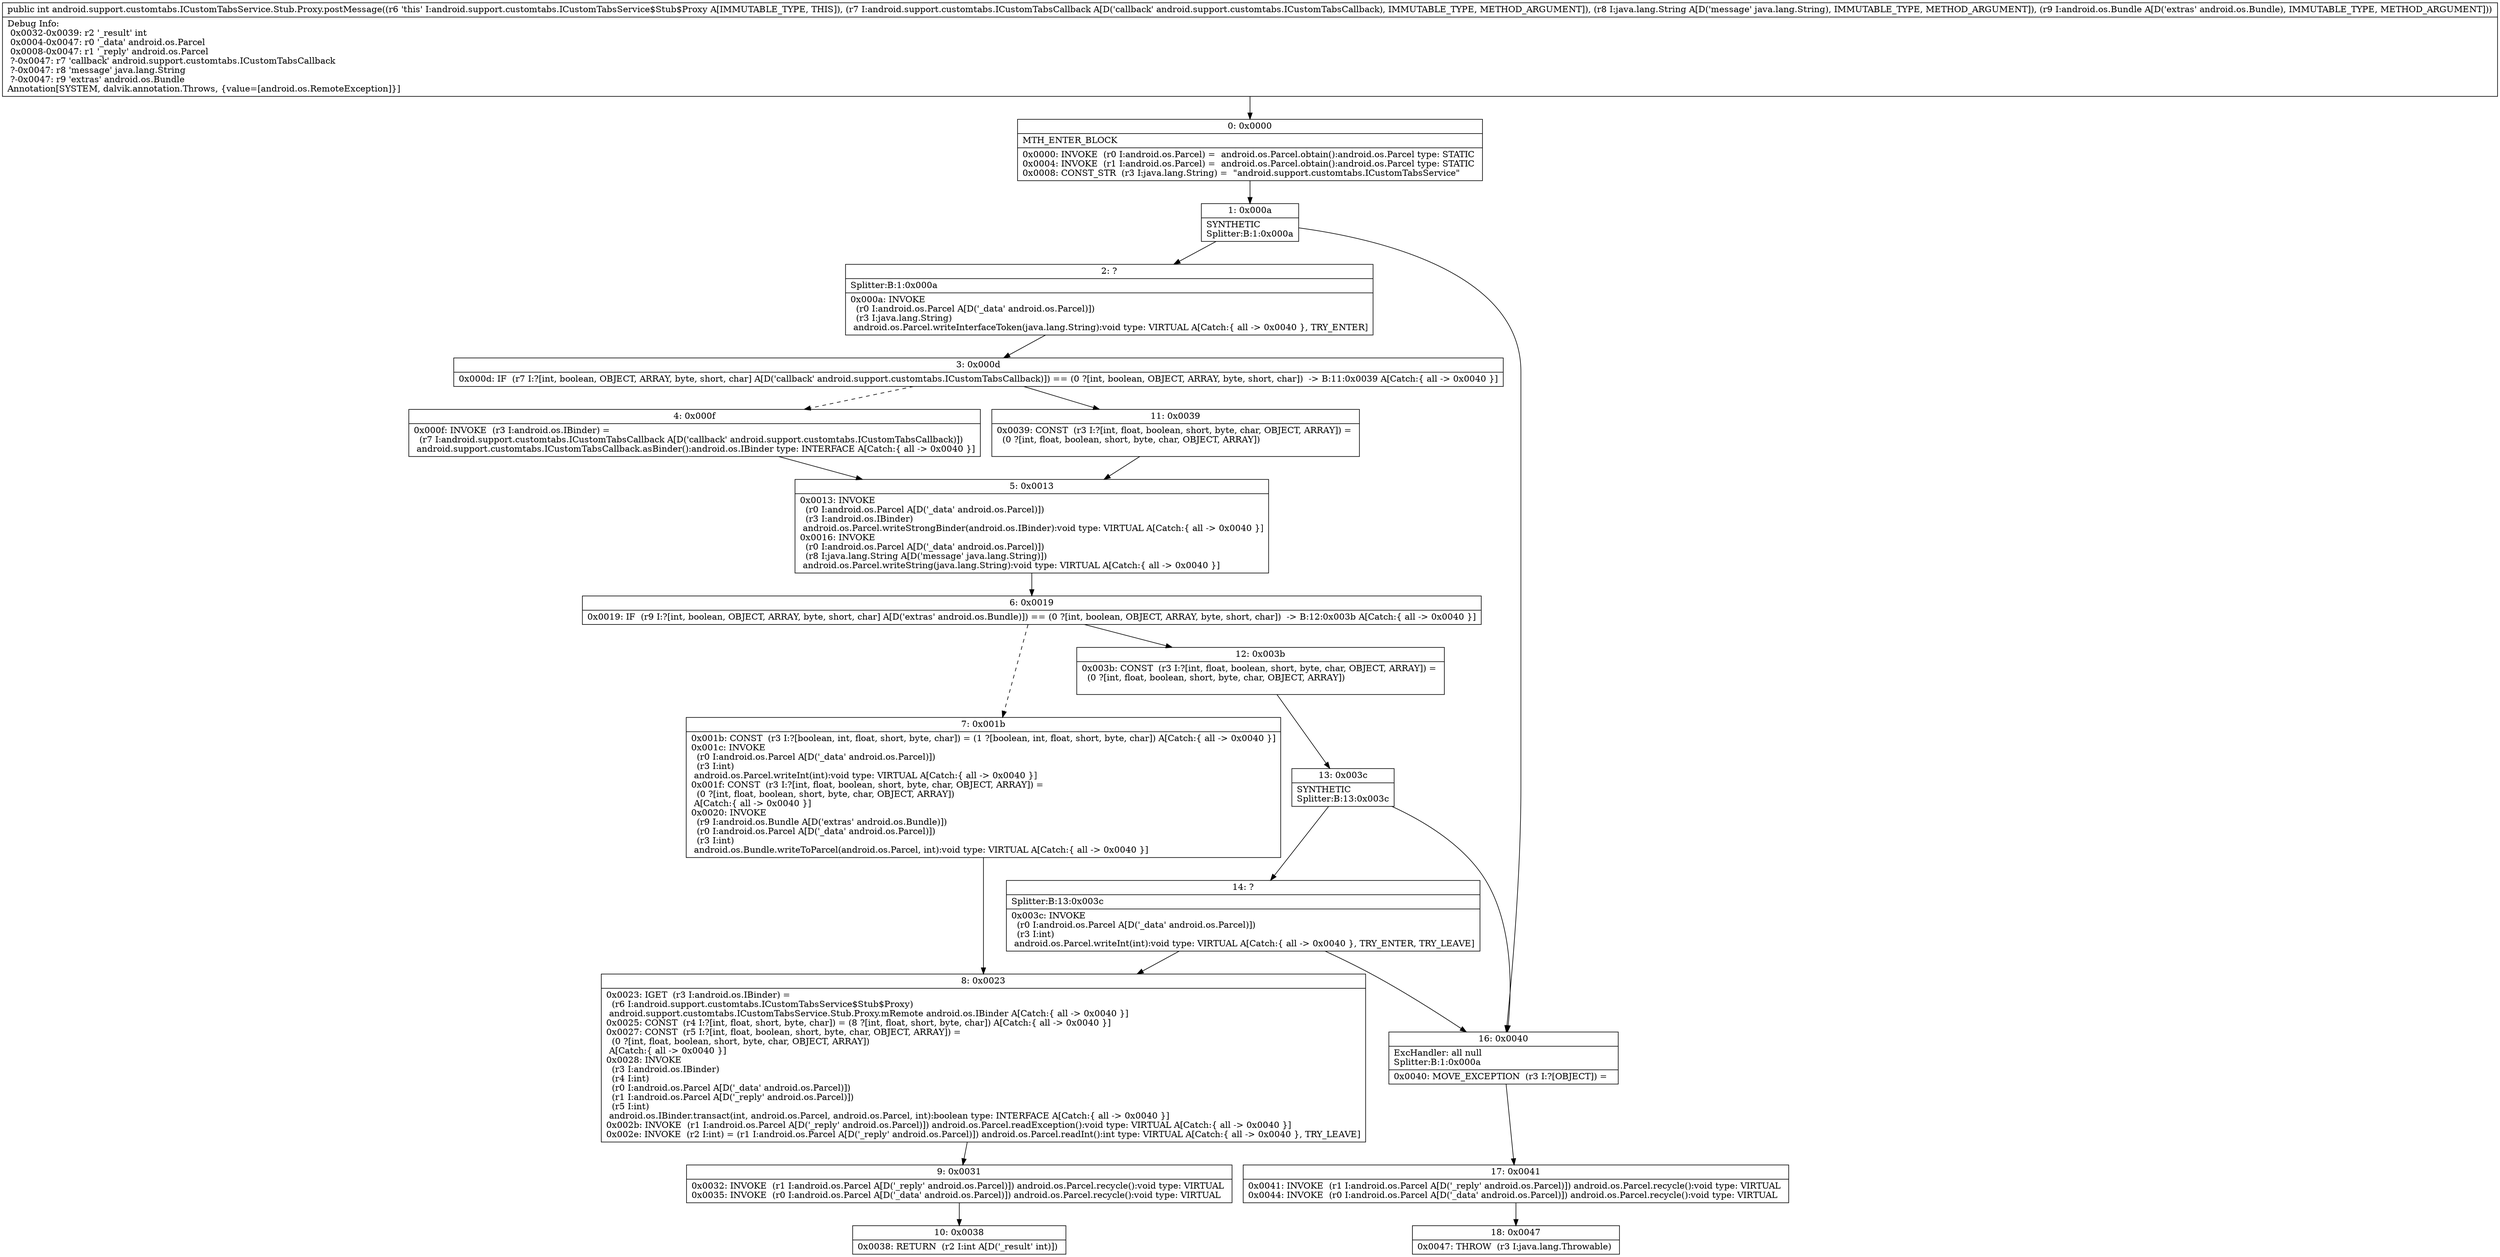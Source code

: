 digraph "CFG forandroid.support.customtabs.ICustomTabsService.Stub.Proxy.postMessage(Landroid\/support\/customtabs\/ICustomTabsCallback;Ljava\/lang\/String;Landroid\/os\/Bundle;)I" {
Node_0 [shape=record,label="{0\:\ 0x0000|MTH_ENTER_BLOCK\l|0x0000: INVOKE  (r0 I:android.os.Parcel) =  android.os.Parcel.obtain():android.os.Parcel type: STATIC \l0x0004: INVOKE  (r1 I:android.os.Parcel) =  android.os.Parcel.obtain():android.os.Parcel type: STATIC \l0x0008: CONST_STR  (r3 I:java.lang.String) =  \"android.support.customtabs.ICustomTabsService\" \l}"];
Node_1 [shape=record,label="{1\:\ 0x000a|SYNTHETIC\lSplitter:B:1:0x000a\l}"];
Node_2 [shape=record,label="{2\:\ ?|Splitter:B:1:0x000a\l|0x000a: INVOKE  \l  (r0 I:android.os.Parcel A[D('_data' android.os.Parcel)])\l  (r3 I:java.lang.String)\l android.os.Parcel.writeInterfaceToken(java.lang.String):void type: VIRTUAL A[Catch:\{ all \-\> 0x0040 \}, TRY_ENTER]\l}"];
Node_3 [shape=record,label="{3\:\ 0x000d|0x000d: IF  (r7 I:?[int, boolean, OBJECT, ARRAY, byte, short, char] A[D('callback' android.support.customtabs.ICustomTabsCallback)]) == (0 ?[int, boolean, OBJECT, ARRAY, byte, short, char])  \-\> B:11:0x0039 A[Catch:\{ all \-\> 0x0040 \}]\l}"];
Node_4 [shape=record,label="{4\:\ 0x000f|0x000f: INVOKE  (r3 I:android.os.IBinder) = \l  (r7 I:android.support.customtabs.ICustomTabsCallback A[D('callback' android.support.customtabs.ICustomTabsCallback)])\l android.support.customtabs.ICustomTabsCallback.asBinder():android.os.IBinder type: INTERFACE A[Catch:\{ all \-\> 0x0040 \}]\l}"];
Node_5 [shape=record,label="{5\:\ 0x0013|0x0013: INVOKE  \l  (r0 I:android.os.Parcel A[D('_data' android.os.Parcel)])\l  (r3 I:android.os.IBinder)\l android.os.Parcel.writeStrongBinder(android.os.IBinder):void type: VIRTUAL A[Catch:\{ all \-\> 0x0040 \}]\l0x0016: INVOKE  \l  (r0 I:android.os.Parcel A[D('_data' android.os.Parcel)])\l  (r8 I:java.lang.String A[D('message' java.lang.String)])\l android.os.Parcel.writeString(java.lang.String):void type: VIRTUAL A[Catch:\{ all \-\> 0x0040 \}]\l}"];
Node_6 [shape=record,label="{6\:\ 0x0019|0x0019: IF  (r9 I:?[int, boolean, OBJECT, ARRAY, byte, short, char] A[D('extras' android.os.Bundle)]) == (0 ?[int, boolean, OBJECT, ARRAY, byte, short, char])  \-\> B:12:0x003b A[Catch:\{ all \-\> 0x0040 \}]\l}"];
Node_7 [shape=record,label="{7\:\ 0x001b|0x001b: CONST  (r3 I:?[boolean, int, float, short, byte, char]) = (1 ?[boolean, int, float, short, byte, char]) A[Catch:\{ all \-\> 0x0040 \}]\l0x001c: INVOKE  \l  (r0 I:android.os.Parcel A[D('_data' android.os.Parcel)])\l  (r3 I:int)\l android.os.Parcel.writeInt(int):void type: VIRTUAL A[Catch:\{ all \-\> 0x0040 \}]\l0x001f: CONST  (r3 I:?[int, float, boolean, short, byte, char, OBJECT, ARRAY]) = \l  (0 ?[int, float, boolean, short, byte, char, OBJECT, ARRAY])\l A[Catch:\{ all \-\> 0x0040 \}]\l0x0020: INVOKE  \l  (r9 I:android.os.Bundle A[D('extras' android.os.Bundle)])\l  (r0 I:android.os.Parcel A[D('_data' android.os.Parcel)])\l  (r3 I:int)\l android.os.Bundle.writeToParcel(android.os.Parcel, int):void type: VIRTUAL A[Catch:\{ all \-\> 0x0040 \}]\l}"];
Node_8 [shape=record,label="{8\:\ 0x0023|0x0023: IGET  (r3 I:android.os.IBinder) = \l  (r6 I:android.support.customtabs.ICustomTabsService$Stub$Proxy)\l android.support.customtabs.ICustomTabsService.Stub.Proxy.mRemote android.os.IBinder A[Catch:\{ all \-\> 0x0040 \}]\l0x0025: CONST  (r4 I:?[int, float, short, byte, char]) = (8 ?[int, float, short, byte, char]) A[Catch:\{ all \-\> 0x0040 \}]\l0x0027: CONST  (r5 I:?[int, float, boolean, short, byte, char, OBJECT, ARRAY]) = \l  (0 ?[int, float, boolean, short, byte, char, OBJECT, ARRAY])\l A[Catch:\{ all \-\> 0x0040 \}]\l0x0028: INVOKE  \l  (r3 I:android.os.IBinder)\l  (r4 I:int)\l  (r0 I:android.os.Parcel A[D('_data' android.os.Parcel)])\l  (r1 I:android.os.Parcel A[D('_reply' android.os.Parcel)])\l  (r5 I:int)\l android.os.IBinder.transact(int, android.os.Parcel, android.os.Parcel, int):boolean type: INTERFACE A[Catch:\{ all \-\> 0x0040 \}]\l0x002b: INVOKE  (r1 I:android.os.Parcel A[D('_reply' android.os.Parcel)]) android.os.Parcel.readException():void type: VIRTUAL A[Catch:\{ all \-\> 0x0040 \}]\l0x002e: INVOKE  (r2 I:int) = (r1 I:android.os.Parcel A[D('_reply' android.os.Parcel)]) android.os.Parcel.readInt():int type: VIRTUAL A[Catch:\{ all \-\> 0x0040 \}, TRY_LEAVE]\l}"];
Node_9 [shape=record,label="{9\:\ 0x0031|0x0032: INVOKE  (r1 I:android.os.Parcel A[D('_reply' android.os.Parcel)]) android.os.Parcel.recycle():void type: VIRTUAL \l0x0035: INVOKE  (r0 I:android.os.Parcel A[D('_data' android.os.Parcel)]) android.os.Parcel.recycle():void type: VIRTUAL \l}"];
Node_10 [shape=record,label="{10\:\ 0x0038|0x0038: RETURN  (r2 I:int A[D('_result' int)]) \l}"];
Node_11 [shape=record,label="{11\:\ 0x0039|0x0039: CONST  (r3 I:?[int, float, boolean, short, byte, char, OBJECT, ARRAY]) = \l  (0 ?[int, float, boolean, short, byte, char, OBJECT, ARRAY])\l \l}"];
Node_12 [shape=record,label="{12\:\ 0x003b|0x003b: CONST  (r3 I:?[int, float, boolean, short, byte, char, OBJECT, ARRAY]) = \l  (0 ?[int, float, boolean, short, byte, char, OBJECT, ARRAY])\l \l}"];
Node_13 [shape=record,label="{13\:\ 0x003c|SYNTHETIC\lSplitter:B:13:0x003c\l}"];
Node_14 [shape=record,label="{14\:\ ?|Splitter:B:13:0x003c\l|0x003c: INVOKE  \l  (r0 I:android.os.Parcel A[D('_data' android.os.Parcel)])\l  (r3 I:int)\l android.os.Parcel.writeInt(int):void type: VIRTUAL A[Catch:\{ all \-\> 0x0040 \}, TRY_ENTER, TRY_LEAVE]\l}"];
Node_16 [shape=record,label="{16\:\ 0x0040|ExcHandler: all null\lSplitter:B:1:0x000a\l|0x0040: MOVE_EXCEPTION  (r3 I:?[OBJECT]) =  \l}"];
Node_17 [shape=record,label="{17\:\ 0x0041|0x0041: INVOKE  (r1 I:android.os.Parcel A[D('_reply' android.os.Parcel)]) android.os.Parcel.recycle():void type: VIRTUAL \l0x0044: INVOKE  (r0 I:android.os.Parcel A[D('_data' android.os.Parcel)]) android.os.Parcel.recycle():void type: VIRTUAL \l}"];
Node_18 [shape=record,label="{18\:\ 0x0047|0x0047: THROW  (r3 I:java.lang.Throwable) \l}"];
MethodNode[shape=record,label="{public int android.support.customtabs.ICustomTabsService.Stub.Proxy.postMessage((r6 'this' I:android.support.customtabs.ICustomTabsService$Stub$Proxy A[IMMUTABLE_TYPE, THIS]), (r7 I:android.support.customtabs.ICustomTabsCallback A[D('callback' android.support.customtabs.ICustomTabsCallback), IMMUTABLE_TYPE, METHOD_ARGUMENT]), (r8 I:java.lang.String A[D('message' java.lang.String), IMMUTABLE_TYPE, METHOD_ARGUMENT]), (r9 I:android.os.Bundle A[D('extras' android.os.Bundle), IMMUTABLE_TYPE, METHOD_ARGUMENT]))  | Debug Info:\l  0x0032\-0x0039: r2 '_result' int\l  0x0004\-0x0047: r0 '_data' android.os.Parcel\l  0x0008\-0x0047: r1 '_reply' android.os.Parcel\l  ?\-0x0047: r7 'callback' android.support.customtabs.ICustomTabsCallback\l  ?\-0x0047: r8 'message' java.lang.String\l  ?\-0x0047: r9 'extras' android.os.Bundle\lAnnotation[SYSTEM, dalvik.annotation.Throws, \{value=[android.os.RemoteException]\}]\l}"];
MethodNode -> Node_0;
Node_0 -> Node_1;
Node_1 -> Node_2;
Node_1 -> Node_16;
Node_2 -> Node_3;
Node_3 -> Node_4[style=dashed];
Node_3 -> Node_11;
Node_4 -> Node_5;
Node_5 -> Node_6;
Node_6 -> Node_7[style=dashed];
Node_6 -> Node_12;
Node_7 -> Node_8;
Node_8 -> Node_9;
Node_9 -> Node_10;
Node_11 -> Node_5;
Node_12 -> Node_13;
Node_13 -> Node_14;
Node_13 -> Node_16;
Node_14 -> Node_16;
Node_14 -> Node_8;
Node_16 -> Node_17;
Node_17 -> Node_18;
}

